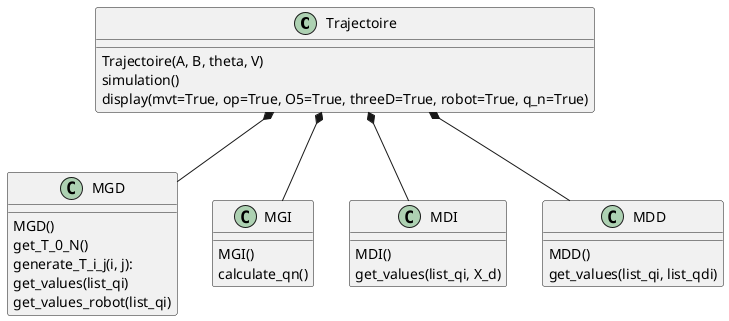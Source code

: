 @startuml
'https://plantuml.com/class-diagram

Trajectoire *-- MGD
Trajectoire *-- MGI
Trajectoire *-- MDI
Trajectoire *-- MDD

class Trajectoire {
Trajectoire(A, B, theta, V)
simulation()
display(mvt=True, op=True, O5=True, threeD=True, robot=True, q_n=True)
}

class MGI {
MGI()
calculate_qn()
}

class MGD {
MGD()
get_T_0_N()
generate_T_i_j(i, j):
get_values(list_qi)
get_values_robot(list_qi)
}

class MDD {
MDD()
get_values(list_qi, list_qdi)
}


class MDI {
MDI()
get_values(list_qi, X_d)
}


@enduml
